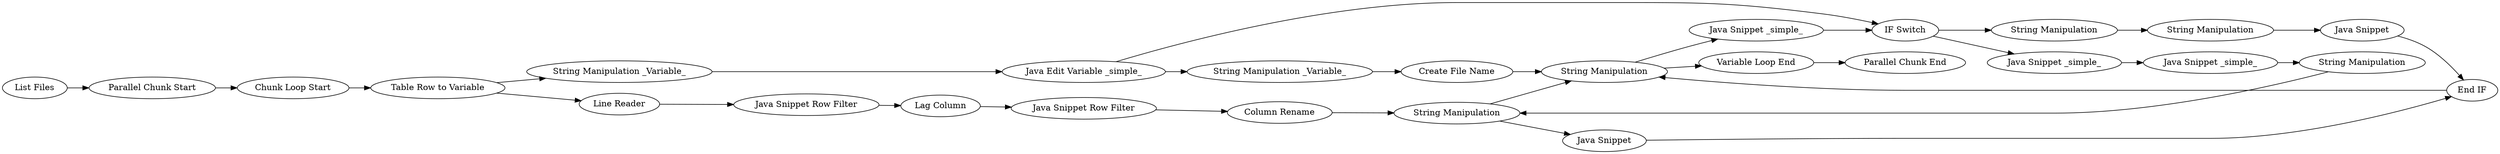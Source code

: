 digraph {
	1 [label="List Files"]
	43 [label="Table Row to Variable"]
	44 [label="Chunk Loop Start"]
	45 [label="Line Reader"]
	46 [label="String Manipulation _Variable_"]
	47 [label="Java Edit Variable _simple_"]
	48 [label="Create File Name"]
	50 [label="String Manipulation _Variable_"]
	51 [label="Java Snippet Row Filter"]
	53 [label="IF Switch"]
	15 [label="Java Snippet _simple_"]
	19 [label="Java Snippet _simple_"]
	55 [label="End IF"]
	56 [label="String Manipulation"]
	57 [label="String Manipulation"]
	58 [label="String Manipulation"]
	59 [label="String Manipulation"]
	60 [label="Table Writer"]
	61 [label="Parallel Chunk End"]
	62 [label="Variable Loop End"]
	63 [label="Parallel Chunk Start"]
	66 [label="Java Snippet"]
	67 [label="Java Snippet"]
	7 [label="Lag Column"]
	8 [label="Java Snippet Row Filter"]
	9 [label="Column Rename"]
	10 [label="Java Snippet _simple_"]
	59 [label="String Manipulation"]
	60 [label="String Manipulation"]
	15 -> 19
	7 -> 8
	8 -> 9
	9 -> 59
	59 -> 60
	60 -> 10
	1 -> 63
	43 -> 45
	43 -> 50
	44 -> 43
	45 -> 51
	46 -> 48
	47 -> 46
	47 -> 53
	48 -> 60
	50 -> 47
	51 -> 7
	53 -> 15
	53 -> 56
	19 -> 58
	55 -> 60
	56 -> 57
	57 -> 66
	58 -> 59
	59 -> 67
	60 -> 62
	62 -> 61
	63 -> 44
	66 -> 55
	67 -> 55
	10 -> 53
	rankdir=LR
}
